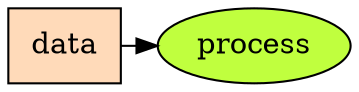 digraph Def {

		node [shape=box,style="filled",fillcolor=peachpuff];
		d[label="data"];
		node [shape=ellipse,style="filled",fillcolor=olivedrab1];
		p1[label="process"];
		
		
		subgraph { 
		rank = same; d; p1;
		d -> p1;
		} 
}

